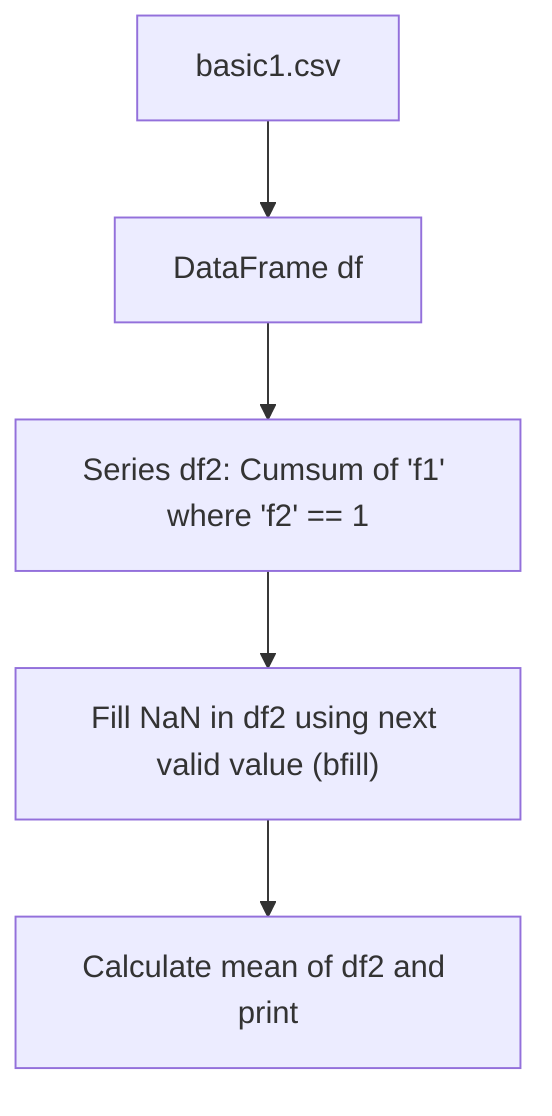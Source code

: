 %% This is a Mermaid Diagram representing the workflow.
flowchart TD
    %% Node for Data Source
    A["basic1.csv"]
    %% Node for importing the CSV file into a DataFrame
    B["DataFrame df"]
    %% Node for creating df2 as a cumulative sum of specific conditions
    C["Series df2: Cumsum of 'f1' where 'f2' == 1"]
    %% Node for filling NaN values in df2
    D["Fill NaN in df2 using next valid value (bfill)"]
    %% Node for calculating and printing the mean
    E["Calculate mean of df2 and print"]

    %% Define the data flow
    A --> B
    B --> C
    C --> D
    D --> E